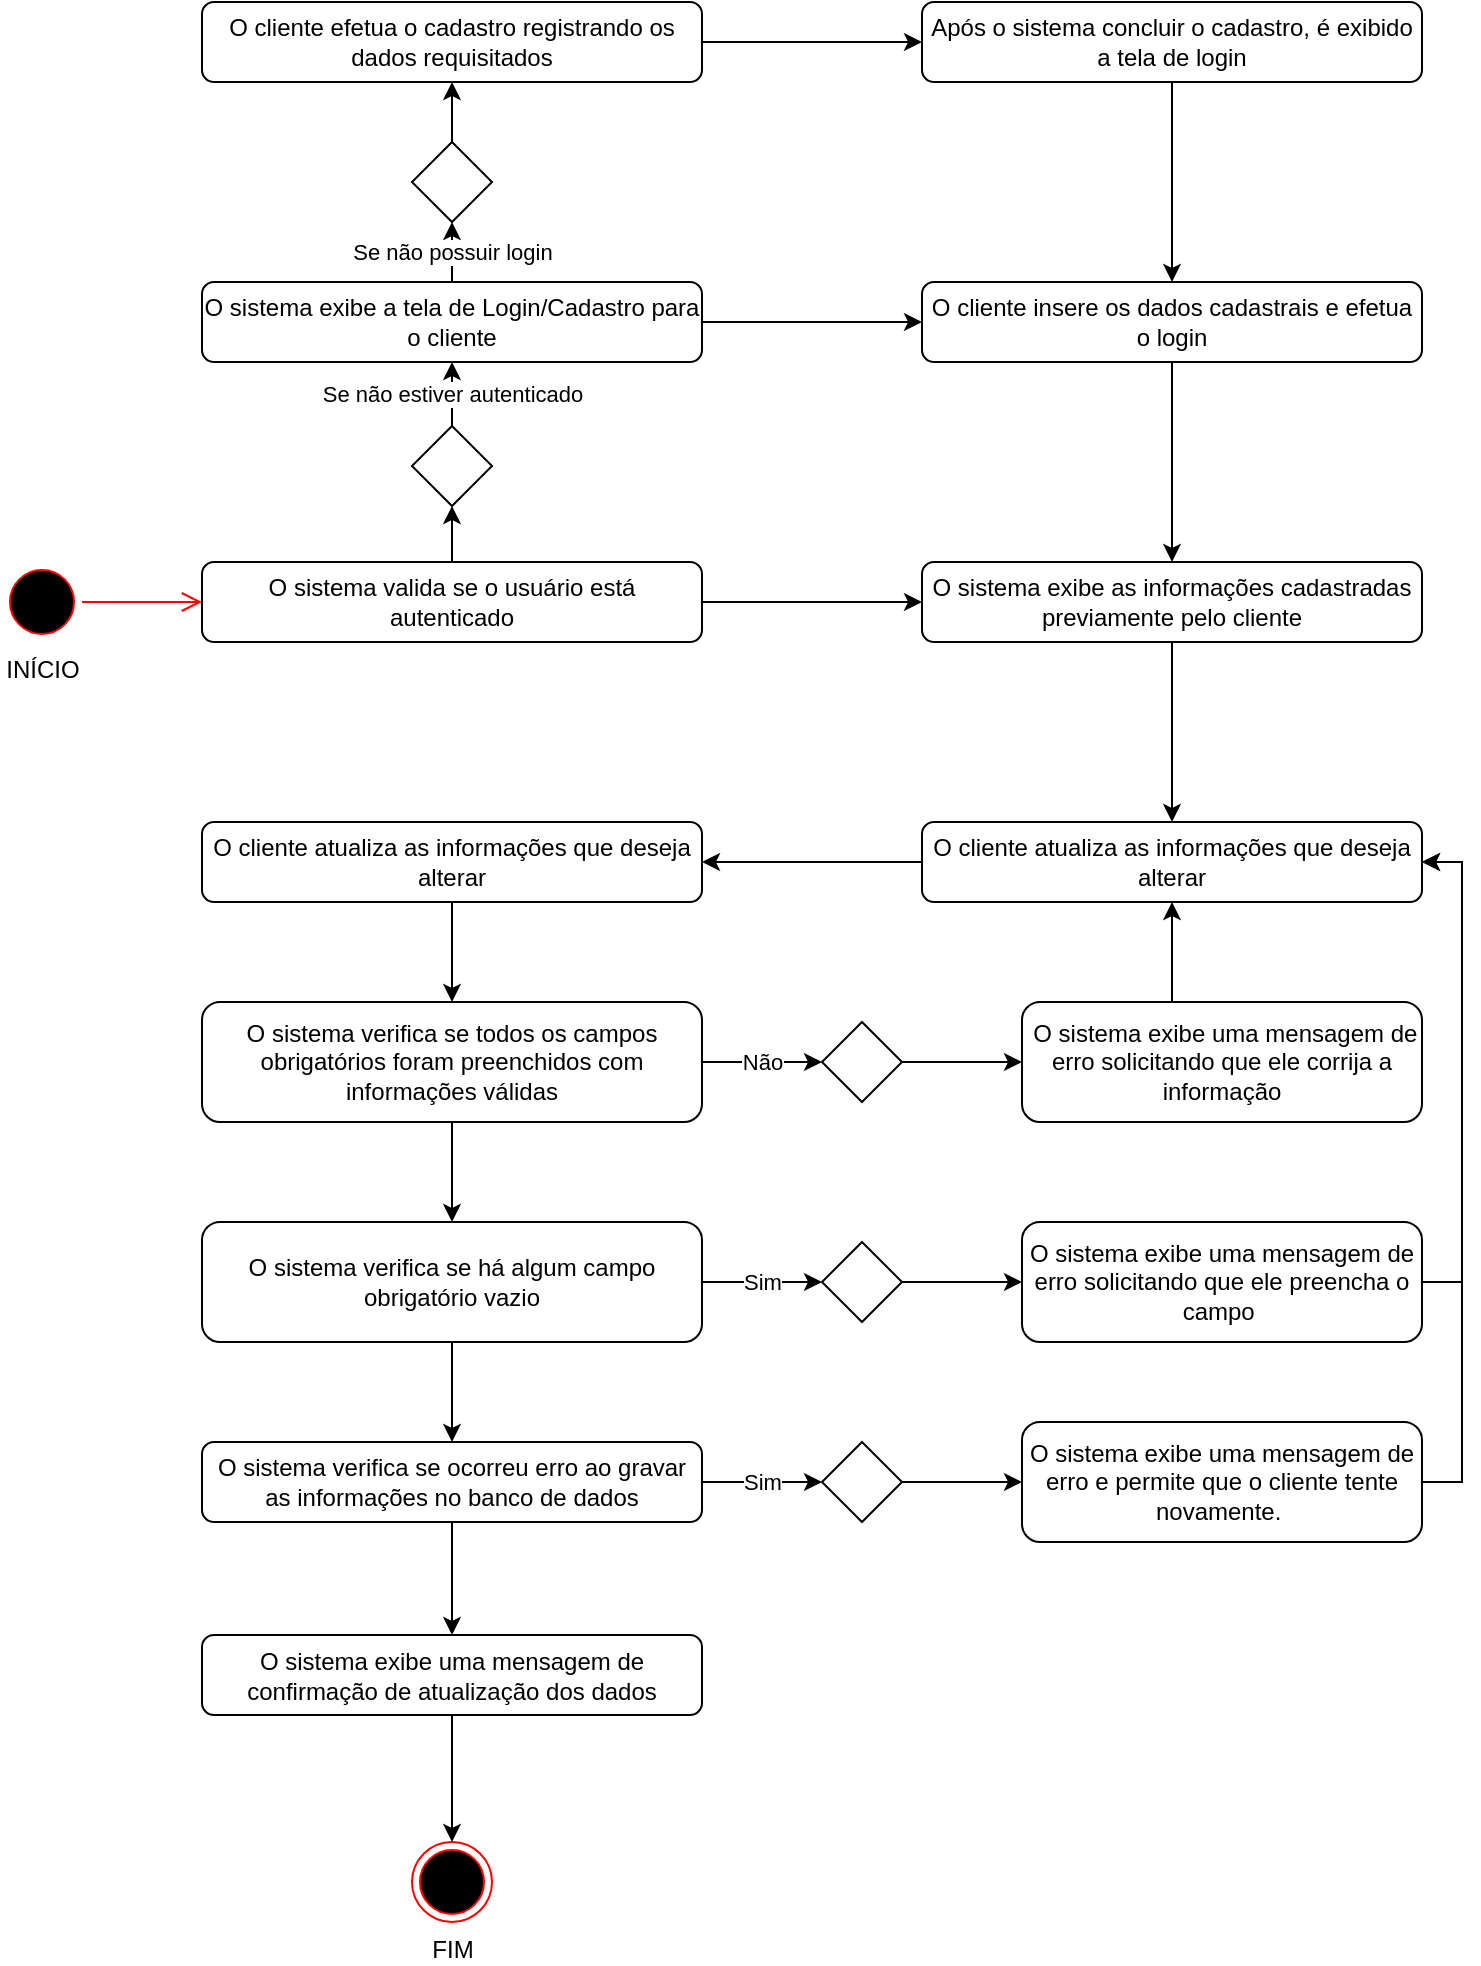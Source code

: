 <mxfile version="21.2.3" type="github">
  <diagram name="Página-1" id="QEftzoCklGQxdV4CvBpL">
    <mxGraphModel dx="903" dy="3991" grid="1" gridSize="10" guides="1" tooltips="1" connect="1" arrows="1" fold="1" page="1" pageScale="1" pageWidth="827" pageHeight="1169" math="0" shadow="0">
      <root>
        <mxCell id="0" />
        <mxCell id="1" parent="0" />
        <mxCell id="oHyiwI2R3Zv_ygy-SAZ_-14" style="edgeStyle=orthogonalEdgeStyle;rounded=0;orthogonalLoop=1;jettySize=auto;html=1;entryX=0.5;entryY=1;entryDx=0;entryDy=0;" parent="1" source="oHyiwI2R3Zv_ygy-SAZ_-6" target="oHyiwI2R3Zv_ygy-SAZ_-13" edge="1">
          <mxGeometry relative="1" as="geometry" />
        </mxCell>
        <mxCell id="oHyiwI2R3Zv_ygy-SAZ_-31" style="edgeStyle=orthogonalEdgeStyle;rounded=0;orthogonalLoop=1;jettySize=auto;html=1;entryX=0;entryY=0.5;entryDx=0;entryDy=0;" parent="1" source="oHyiwI2R3Zv_ygy-SAZ_-6" target="oHyiwI2R3Zv_ygy-SAZ_-11" edge="1">
          <mxGeometry relative="1" as="geometry" />
        </mxCell>
        <mxCell id="oHyiwI2R3Zv_ygy-SAZ_-6" value="O sistema valida se o usuário está autenticado" style="rounded=1;whiteSpace=wrap;html=1;" parent="1" vertex="1">
          <mxGeometry x="120" y="-2310" width="250" height="40" as="geometry" />
        </mxCell>
        <mxCell id="oHyiwI2R3Zv_ygy-SAZ_-9" value="INÍCIO" style="ellipse;html=1;shape=startState;fillColor=#000000;strokeColor=#ff0000;labelPosition=center;verticalLabelPosition=bottom;align=center;verticalAlign=top;" parent="1" vertex="1">
          <mxGeometry x="20" y="-2310" width="40" height="40" as="geometry" />
        </mxCell>
        <mxCell id="oHyiwI2R3Zv_ygy-SAZ_-10" value="" style="edgeStyle=orthogonalEdgeStyle;html=1;verticalAlign=bottom;endArrow=open;endSize=8;strokeColor=#ff0000;rounded=0;entryX=0;entryY=0.5;entryDx=0;entryDy=0;" parent="1" source="oHyiwI2R3Zv_ygy-SAZ_-9" target="oHyiwI2R3Zv_ygy-SAZ_-6" edge="1">
          <mxGeometry relative="1" as="geometry">
            <mxPoint x="45" y="-2200" as="targetPoint" />
          </mxGeometry>
        </mxCell>
        <mxCell id="oHyiwI2R3Zv_ygy-SAZ_-33" value="" style="edgeStyle=orthogonalEdgeStyle;rounded=0;orthogonalLoop=1;jettySize=auto;html=1;" parent="1" source="oHyiwI2R3Zv_ygy-SAZ_-11" target="oHyiwI2R3Zv_ygy-SAZ_-32" edge="1">
          <mxGeometry relative="1" as="geometry" />
        </mxCell>
        <mxCell id="oHyiwI2R3Zv_ygy-SAZ_-11" value="O sistema exibe as informações cadastradas previamente pelo cliente" style="whiteSpace=wrap;html=1;rounded=1;" parent="1" vertex="1">
          <mxGeometry x="480" y="-2310" width="250" height="40" as="geometry" />
        </mxCell>
        <mxCell id="oHyiwI2R3Zv_ygy-SAZ_-16" value="Se não estiver autenticado" style="edgeStyle=orthogonalEdgeStyle;rounded=0;orthogonalLoop=1;jettySize=auto;html=1;" parent="1" source="oHyiwI2R3Zv_ygy-SAZ_-13" target="oHyiwI2R3Zv_ygy-SAZ_-15" edge="1">
          <mxGeometry relative="1" as="geometry" />
        </mxCell>
        <mxCell id="oHyiwI2R3Zv_ygy-SAZ_-13" value="" style="rhombus;whiteSpace=wrap;html=1;" parent="1" vertex="1">
          <mxGeometry x="225" y="-2378" width="40" height="40" as="geometry" />
        </mxCell>
        <mxCell id="oHyiwI2R3Zv_ygy-SAZ_-19" value="" style="edgeStyle=orthogonalEdgeStyle;rounded=0;orthogonalLoop=1;jettySize=auto;html=1;" parent="1" source="oHyiwI2R3Zv_ygy-SAZ_-15" target="oHyiwI2R3Zv_ygy-SAZ_-18" edge="1">
          <mxGeometry relative="1" as="geometry" />
        </mxCell>
        <mxCell id="oHyiwI2R3Zv_ygy-SAZ_-23" value="Se não possuir login" style="edgeStyle=orthogonalEdgeStyle;rounded=0;orthogonalLoop=1;jettySize=auto;html=1;" parent="1" source="oHyiwI2R3Zv_ygy-SAZ_-15" target="oHyiwI2R3Zv_ygy-SAZ_-22" edge="1">
          <mxGeometry relative="1" as="geometry" />
        </mxCell>
        <mxCell id="oHyiwI2R3Zv_ygy-SAZ_-15" value="O sistema exibe a tela de Login/Cadastro para o cliente" style="rounded=1;whiteSpace=wrap;html=1;" parent="1" vertex="1">
          <mxGeometry x="120" y="-2450" width="250" height="40" as="geometry" />
        </mxCell>
        <mxCell id="oHyiwI2R3Zv_ygy-SAZ_-20" style="edgeStyle=orthogonalEdgeStyle;rounded=0;orthogonalLoop=1;jettySize=auto;html=1;entryX=0.5;entryY=0;entryDx=0;entryDy=0;" parent="1" source="oHyiwI2R3Zv_ygy-SAZ_-18" target="oHyiwI2R3Zv_ygy-SAZ_-11" edge="1">
          <mxGeometry relative="1" as="geometry" />
        </mxCell>
        <mxCell id="oHyiwI2R3Zv_ygy-SAZ_-18" value="O cliente insere os dados cadastrais e efetua o login" style="whiteSpace=wrap;html=1;rounded=1;" parent="1" vertex="1">
          <mxGeometry x="480" y="-2450" width="250" height="40" as="geometry" />
        </mxCell>
        <mxCell id="oHyiwI2R3Zv_ygy-SAZ_-27" style="edgeStyle=orthogonalEdgeStyle;rounded=0;orthogonalLoop=1;jettySize=auto;html=1;" parent="1" source="oHyiwI2R3Zv_ygy-SAZ_-22" target="oHyiwI2R3Zv_ygy-SAZ_-26" edge="1">
          <mxGeometry relative="1" as="geometry" />
        </mxCell>
        <mxCell id="oHyiwI2R3Zv_ygy-SAZ_-22" value="" style="rhombus;whiteSpace=wrap;html=1;" parent="1" vertex="1">
          <mxGeometry x="225" y="-2520" width="40" height="40" as="geometry" />
        </mxCell>
        <mxCell id="oHyiwI2R3Zv_ygy-SAZ_-29" value="" style="edgeStyle=orthogonalEdgeStyle;rounded=0;orthogonalLoop=1;jettySize=auto;html=1;" parent="1" source="oHyiwI2R3Zv_ygy-SAZ_-26" target="oHyiwI2R3Zv_ygy-SAZ_-28" edge="1">
          <mxGeometry relative="1" as="geometry" />
        </mxCell>
        <mxCell id="oHyiwI2R3Zv_ygy-SAZ_-26" value="O cliente efetua o cadastro registrando os dados requisitados" style="rounded=1;whiteSpace=wrap;html=1;" parent="1" vertex="1">
          <mxGeometry x="120" y="-2590" width="250" height="40" as="geometry" />
        </mxCell>
        <mxCell id="oHyiwI2R3Zv_ygy-SAZ_-30" style="edgeStyle=orthogonalEdgeStyle;rounded=0;orthogonalLoop=1;jettySize=auto;html=1;" parent="1" source="oHyiwI2R3Zv_ygy-SAZ_-28" target="oHyiwI2R3Zv_ygy-SAZ_-18" edge="1">
          <mxGeometry relative="1" as="geometry" />
        </mxCell>
        <mxCell id="oHyiwI2R3Zv_ygy-SAZ_-28" value="Após o sistema concluir o cadastro, é exibido a tela de login" style="whiteSpace=wrap;html=1;rounded=1;" parent="1" vertex="1">
          <mxGeometry x="480" y="-2590" width="250" height="40" as="geometry" />
        </mxCell>
        <mxCell id="oHyiwI2R3Zv_ygy-SAZ_-35" value="" style="edgeStyle=orthogonalEdgeStyle;rounded=0;orthogonalLoop=1;jettySize=auto;html=1;" parent="1" source="oHyiwI2R3Zv_ygy-SAZ_-32" target="oHyiwI2R3Zv_ygy-SAZ_-34" edge="1">
          <mxGeometry relative="1" as="geometry" />
        </mxCell>
        <mxCell id="oHyiwI2R3Zv_ygy-SAZ_-32" value="O cliente atualiza as informações que deseja alterar" style="whiteSpace=wrap;html=1;rounded=1;" parent="1" vertex="1">
          <mxGeometry x="480" y="-2180" width="250" height="40" as="geometry" />
        </mxCell>
        <mxCell id="oHyiwI2R3Zv_ygy-SAZ_-51" value="" style="edgeStyle=orthogonalEdgeStyle;rounded=0;orthogonalLoop=1;jettySize=auto;html=1;" parent="1" source="oHyiwI2R3Zv_ygy-SAZ_-34" target="oHyiwI2R3Zv_ygy-SAZ_-50" edge="1">
          <mxGeometry relative="1" as="geometry" />
        </mxCell>
        <mxCell id="oHyiwI2R3Zv_ygy-SAZ_-34" value="O cliente atualiza as informações que deseja alterar" style="whiteSpace=wrap;html=1;rounded=1;" parent="1" vertex="1">
          <mxGeometry x="120" y="-2180" width="250" height="40" as="geometry" />
        </mxCell>
        <mxCell id="oHyiwI2R3Zv_ygy-SAZ_-67" value="Sim" style="edgeStyle=orthogonalEdgeStyle;rounded=0;orthogonalLoop=1;jettySize=auto;html=1;" parent="1" source="oHyiwI2R3Zv_ygy-SAZ_-41" target="oHyiwI2R3Zv_ygy-SAZ_-66" edge="1">
          <mxGeometry relative="1" as="geometry" />
        </mxCell>
        <mxCell id="oHyiwI2R3Zv_ygy-SAZ_-72" value="" style="edgeStyle=orthogonalEdgeStyle;rounded=0;orthogonalLoop=1;jettySize=auto;html=1;" parent="1" source="oHyiwI2R3Zv_ygy-SAZ_-41" target="oHyiwI2R3Zv_ygy-SAZ_-71" edge="1">
          <mxGeometry relative="1" as="geometry" />
        </mxCell>
        <mxCell id="oHyiwI2R3Zv_ygy-SAZ_-41" value="O sistema verifica se ocorreu erro ao gravar as informações no banco de dados" style="whiteSpace=wrap;html=1;rounded=1;" parent="1" vertex="1">
          <mxGeometry x="120" y="-1870" width="250" height="40" as="geometry" />
        </mxCell>
        <mxCell id="oHyiwI2R3Zv_ygy-SAZ_-42" value="FIM" style="ellipse;html=1;shape=endState;fillColor=#000000;strokeColor=#ff0000;labelPosition=center;verticalLabelPosition=bottom;align=center;verticalAlign=top;" parent="1" vertex="1">
          <mxGeometry x="225" y="-1670" width="40" height="40" as="geometry" />
        </mxCell>
        <mxCell id="oHyiwI2R3Zv_ygy-SAZ_-46" value="Sim" style="edgeStyle=orthogonalEdgeStyle;rounded=0;orthogonalLoop=1;jettySize=auto;html=1;" parent="1" source="oHyiwI2R3Zv_ygy-SAZ_-43" target="oHyiwI2R3Zv_ygy-SAZ_-45" edge="1">
          <mxGeometry relative="1" as="geometry">
            <Array as="points">
              <mxPoint x="410" y="-1950" />
              <mxPoint x="410" y="-1950" />
            </Array>
          </mxGeometry>
        </mxCell>
        <mxCell id="oHyiwI2R3Zv_ygy-SAZ_-63" style="edgeStyle=orthogonalEdgeStyle;rounded=0;orthogonalLoop=1;jettySize=auto;html=1;" parent="1" source="oHyiwI2R3Zv_ygy-SAZ_-43" target="oHyiwI2R3Zv_ygy-SAZ_-41" edge="1">
          <mxGeometry relative="1" as="geometry" />
        </mxCell>
        <mxCell id="oHyiwI2R3Zv_ygy-SAZ_-43" value="O sistema verifica se há algum campo obrigatório vazio" style="whiteSpace=wrap;html=1;rounded=1;" parent="1" vertex="1">
          <mxGeometry x="120" y="-1980" width="250" height="60" as="geometry" />
        </mxCell>
        <mxCell id="oHyiwI2R3Zv_ygy-SAZ_-49" style="edgeStyle=orthogonalEdgeStyle;rounded=0;orthogonalLoop=1;jettySize=auto;html=1;" parent="1" source="oHyiwI2R3Zv_ygy-SAZ_-45" target="oHyiwI2R3Zv_ygy-SAZ_-48" edge="1">
          <mxGeometry relative="1" as="geometry" />
        </mxCell>
        <mxCell id="oHyiwI2R3Zv_ygy-SAZ_-45" value="" style="rhombus;whiteSpace=wrap;html=1;" parent="1" vertex="1">
          <mxGeometry x="430" y="-1970" width="40" height="40" as="geometry" />
        </mxCell>
        <mxCell id="oHyiwI2R3Zv_ygy-SAZ_-62" style="edgeStyle=orthogonalEdgeStyle;rounded=0;orthogonalLoop=1;jettySize=auto;html=1;entryX=1;entryY=0.5;entryDx=0;entryDy=0;exitX=1;exitY=0.5;exitDx=0;exitDy=0;" parent="1" source="oHyiwI2R3Zv_ygy-SAZ_-48" target="oHyiwI2R3Zv_ygy-SAZ_-32" edge="1">
          <mxGeometry relative="1" as="geometry" />
        </mxCell>
        <mxCell id="oHyiwI2R3Zv_ygy-SAZ_-48" value="O sistema exibe uma mensagem de erro solicitando que ele preencha o campo&amp;nbsp;" style="rounded=1;whiteSpace=wrap;html=1;" parent="1" vertex="1">
          <mxGeometry x="530" y="-1980" width="200" height="60" as="geometry" />
        </mxCell>
        <mxCell id="oHyiwI2R3Zv_ygy-SAZ_-52" style="edgeStyle=orthogonalEdgeStyle;rounded=0;orthogonalLoop=1;jettySize=auto;html=1;" parent="1" source="oHyiwI2R3Zv_ygy-SAZ_-50" target="oHyiwI2R3Zv_ygy-SAZ_-43" edge="1">
          <mxGeometry relative="1" as="geometry" />
        </mxCell>
        <mxCell id="oHyiwI2R3Zv_ygy-SAZ_-56" value="Não" style="edgeStyle=orthogonalEdgeStyle;rounded=0;orthogonalLoop=1;jettySize=auto;html=1;" parent="1" source="oHyiwI2R3Zv_ygy-SAZ_-50" target="oHyiwI2R3Zv_ygy-SAZ_-53" edge="1">
          <mxGeometry relative="1" as="geometry" />
        </mxCell>
        <mxCell id="oHyiwI2R3Zv_ygy-SAZ_-50" value="O sistema verifica se todos os campos obrigatórios foram preenchidos com informações válidas" style="whiteSpace=wrap;html=1;rounded=1;" parent="1" vertex="1">
          <mxGeometry x="120" y="-2090" width="250" height="60" as="geometry" />
        </mxCell>
        <mxCell id="oHyiwI2R3Zv_ygy-SAZ_-60" style="edgeStyle=orthogonalEdgeStyle;rounded=0;orthogonalLoop=1;jettySize=auto;html=1;" parent="1" source="oHyiwI2R3Zv_ygy-SAZ_-53" target="oHyiwI2R3Zv_ygy-SAZ_-59" edge="1">
          <mxGeometry relative="1" as="geometry" />
        </mxCell>
        <mxCell id="oHyiwI2R3Zv_ygy-SAZ_-53" value="" style="rhombus;whiteSpace=wrap;html=1;" parent="1" vertex="1">
          <mxGeometry x="430" y="-2080" width="40" height="40" as="geometry" />
        </mxCell>
        <mxCell id="oHyiwI2R3Zv_ygy-SAZ_-61" style="edgeStyle=orthogonalEdgeStyle;rounded=0;orthogonalLoop=1;jettySize=auto;html=1;exitX=0.4;exitY=0;exitDx=0;exitDy=0;exitPerimeter=0;" parent="1" source="oHyiwI2R3Zv_ygy-SAZ_-59" target="oHyiwI2R3Zv_ygy-SAZ_-32" edge="1">
          <mxGeometry relative="1" as="geometry">
            <Array as="points">
              <mxPoint x="605" y="-2090" />
            </Array>
          </mxGeometry>
        </mxCell>
        <mxCell id="oHyiwI2R3Zv_ygy-SAZ_-59" value="&amp;nbsp;O sistema exibe uma mensagem de erro solicitando que ele corrija a informação" style="rounded=1;whiteSpace=wrap;html=1;" parent="1" vertex="1">
          <mxGeometry x="530" y="-2090" width="200" height="60" as="geometry" />
        </mxCell>
        <mxCell id="oHyiwI2R3Zv_ygy-SAZ_-69" style="edgeStyle=orthogonalEdgeStyle;rounded=0;orthogonalLoop=1;jettySize=auto;html=1;" parent="1" source="oHyiwI2R3Zv_ygy-SAZ_-66" target="oHyiwI2R3Zv_ygy-SAZ_-68" edge="1">
          <mxGeometry relative="1" as="geometry" />
        </mxCell>
        <mxCell id="oHyiwI2R3Zv_ygy-SAZ_-66" value="" style="rhombus;whiteSpace=wrap;html=1;" parent="1" vertex="1">
          <mxGeometry x="430" y="-1870" width="40" height="40" as="geometry" />
        </mxCell>
        <mxCell id="oHyiwI2R3Zv_ygy-SAZ_-70" style="edgeStyle=orthogonalEdgeStyle;rounded=0;orthogonalLoop=1;jettySize=auto;html=1;entryX=1;entryY=0.5;entryDx=0;entryDy=0;exitX=1;exitY=0.5;exitDx=0;exitDy=0;" parent="1" source="oHyiwI2R3Zv_ygy-SAZ_-68" target="oHyiwI2R3Zv_ygy-SAZ_-32" edge="1">
          <mxGeometry relative="1" as="geometry" />
        </mxCell>
        <mxCell id="oHyiwI2R3Zv_ygy-SAZ_-68" value="O sistema exibe uma mensagem de erro e permite que o cliente tente novamente.&amp;nbsp;" style="rounded=1;whiteSpace=wrap;html=1;" parent="1" vertex="1">
          <mxGeometry x="530" y="-1880" width="200" height="60" as="geometry" />
        </mxCell>
        <mxCell id="oHyiwI2R3Zv_ygy-SAZ_-73" style="edgeStyle=orthogonalEdgeStyle;rounded=0;orthogonalLoop=1;jettySize=auto;html=1;" parent="1" source="oHyiwI2R3Zv_ygy-SAZ_-71" target="oHyiwI2R3Zv_ygy-SAZ_-42" edge="1">
          <mxGeometry relative="1" as="geometry" />
        </mxCell>
        <mxCell id="oHyiwI2R3Zv_ygy-SAZ_-71" value="O sistema exibe uma mensagem de confirmação de atualização dos dados" style="whiteSpace=wrap;html=1;rounded=1;" parent="1" vertex="1">
          <mxGeometry x="120" y="-1773.5" width="250" height="40" as="geometry" />
        </mxCell>
      </root>
    </mxGraphModel>
  </diagram>
</mxfile>
